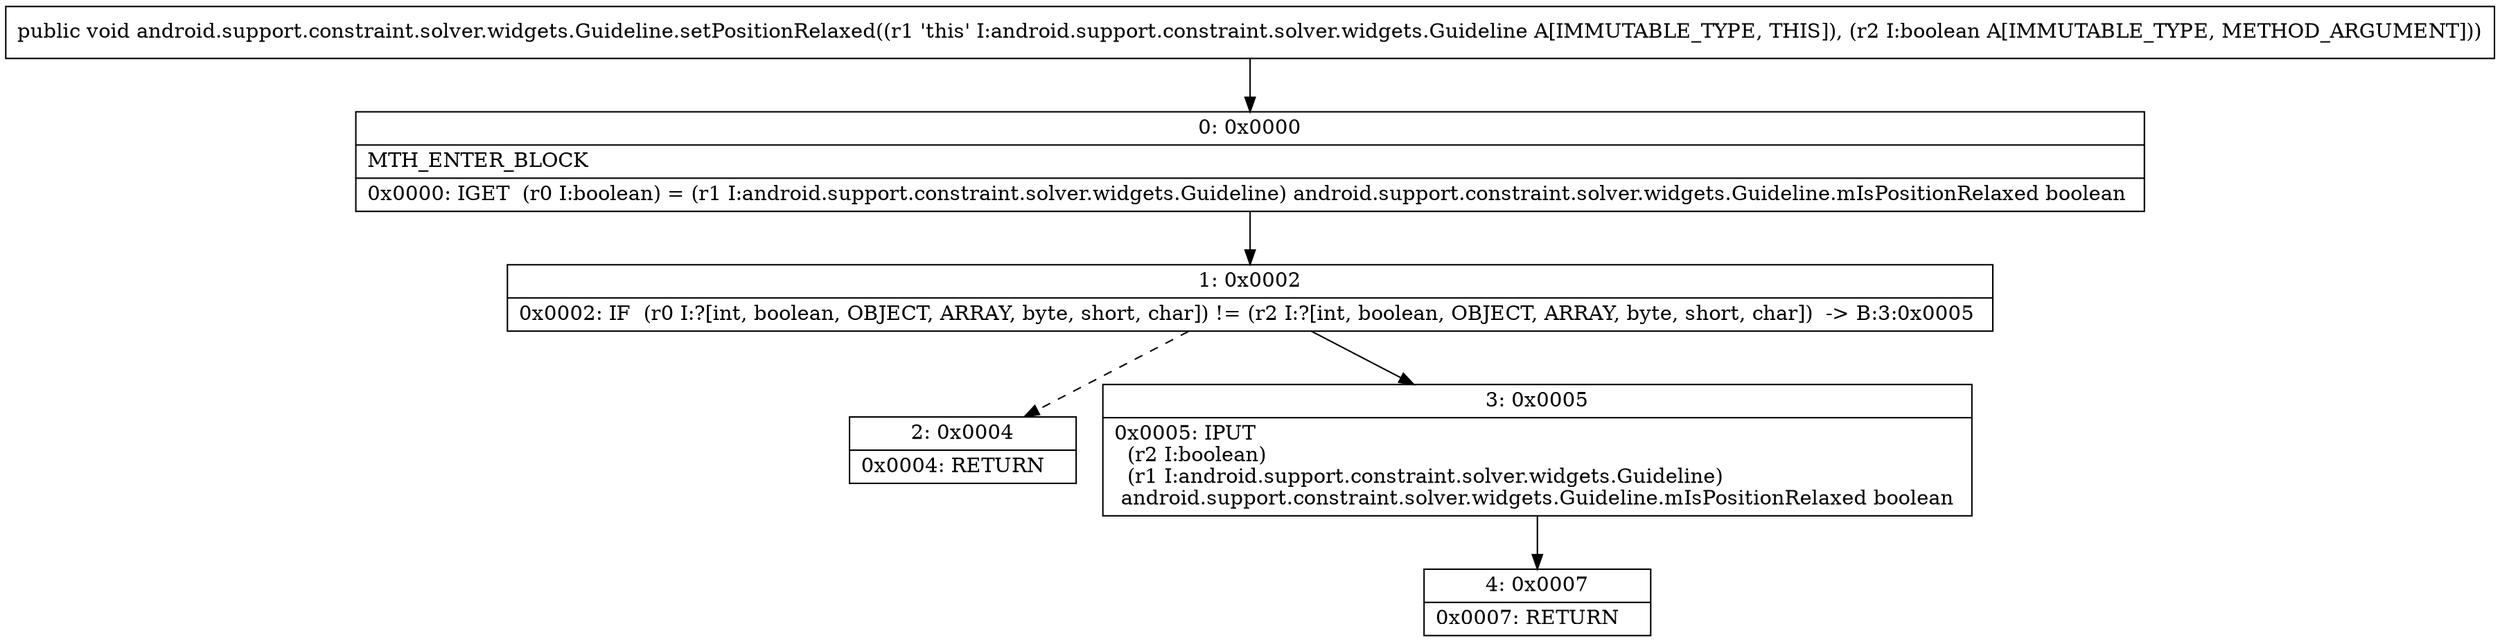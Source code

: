 digraph "CFG forandroid.support.constraint.solver.widgets.Guideline.setPositionRelaxed(Z)V" {
Node_0 [shape=record,label="{0\:\ 0x0000|MTH_ENTER_BLOCK\l|0x0000: IGET  (r0 I:boolean) = (r1 I:android.support.constraint.solver.widgets.Guideline) android.support.constraint.solver.widgets.Guideline.mIsPositionRelaxed boolean \l}"];
Node_1 [shape=record,label="{1\:\ 0x0002|0x0002: IF  (r0 I:?[int, boolean, OBJECT, ARRAY, byte, short, char]) != (r2 I:?[int, boolean, OBJECT, ARRAY, byte, short, char])  \-\> B:3:0x0005 \l}"];
Node_2 [shape=record,label="{2\:\ 0x0004|0x0004: RETURN   \l}"];
Node_3 [shape=record,label="{3\:\ 0x0005|0x0005: IPUT  \l  (r2 I:boolean)\l  (r1 I:android.support.constraint.solver.widgets.Guideline)\l android.support.constraint.solver.widgets.Guideline.mIsPositionRelaxed boolean \l}"];
Node_4 [shape=record,label="{4\:\ 0x0007|0x0007: RETURN   \l}"];
MethodNode[shape=record,label="{public void android.support.constraint.solver.widgets.Guideline.setPositionRelaxed((r1 'this' I:android.support.constraint.solver.widgets.Guideline A[IMMUTABLE_TYPE, THIS]), (r2 I:boolean A[IMMUTABLE_TYPE, METHOD_ARGUMENT])) }"];
MethodNode -> Node_0;
Node_0 -> Node_1;
Node_1 -> Node_2[style=dashed];
Node_1 -> Node_3;
Node_3 -> Node_4;
}

